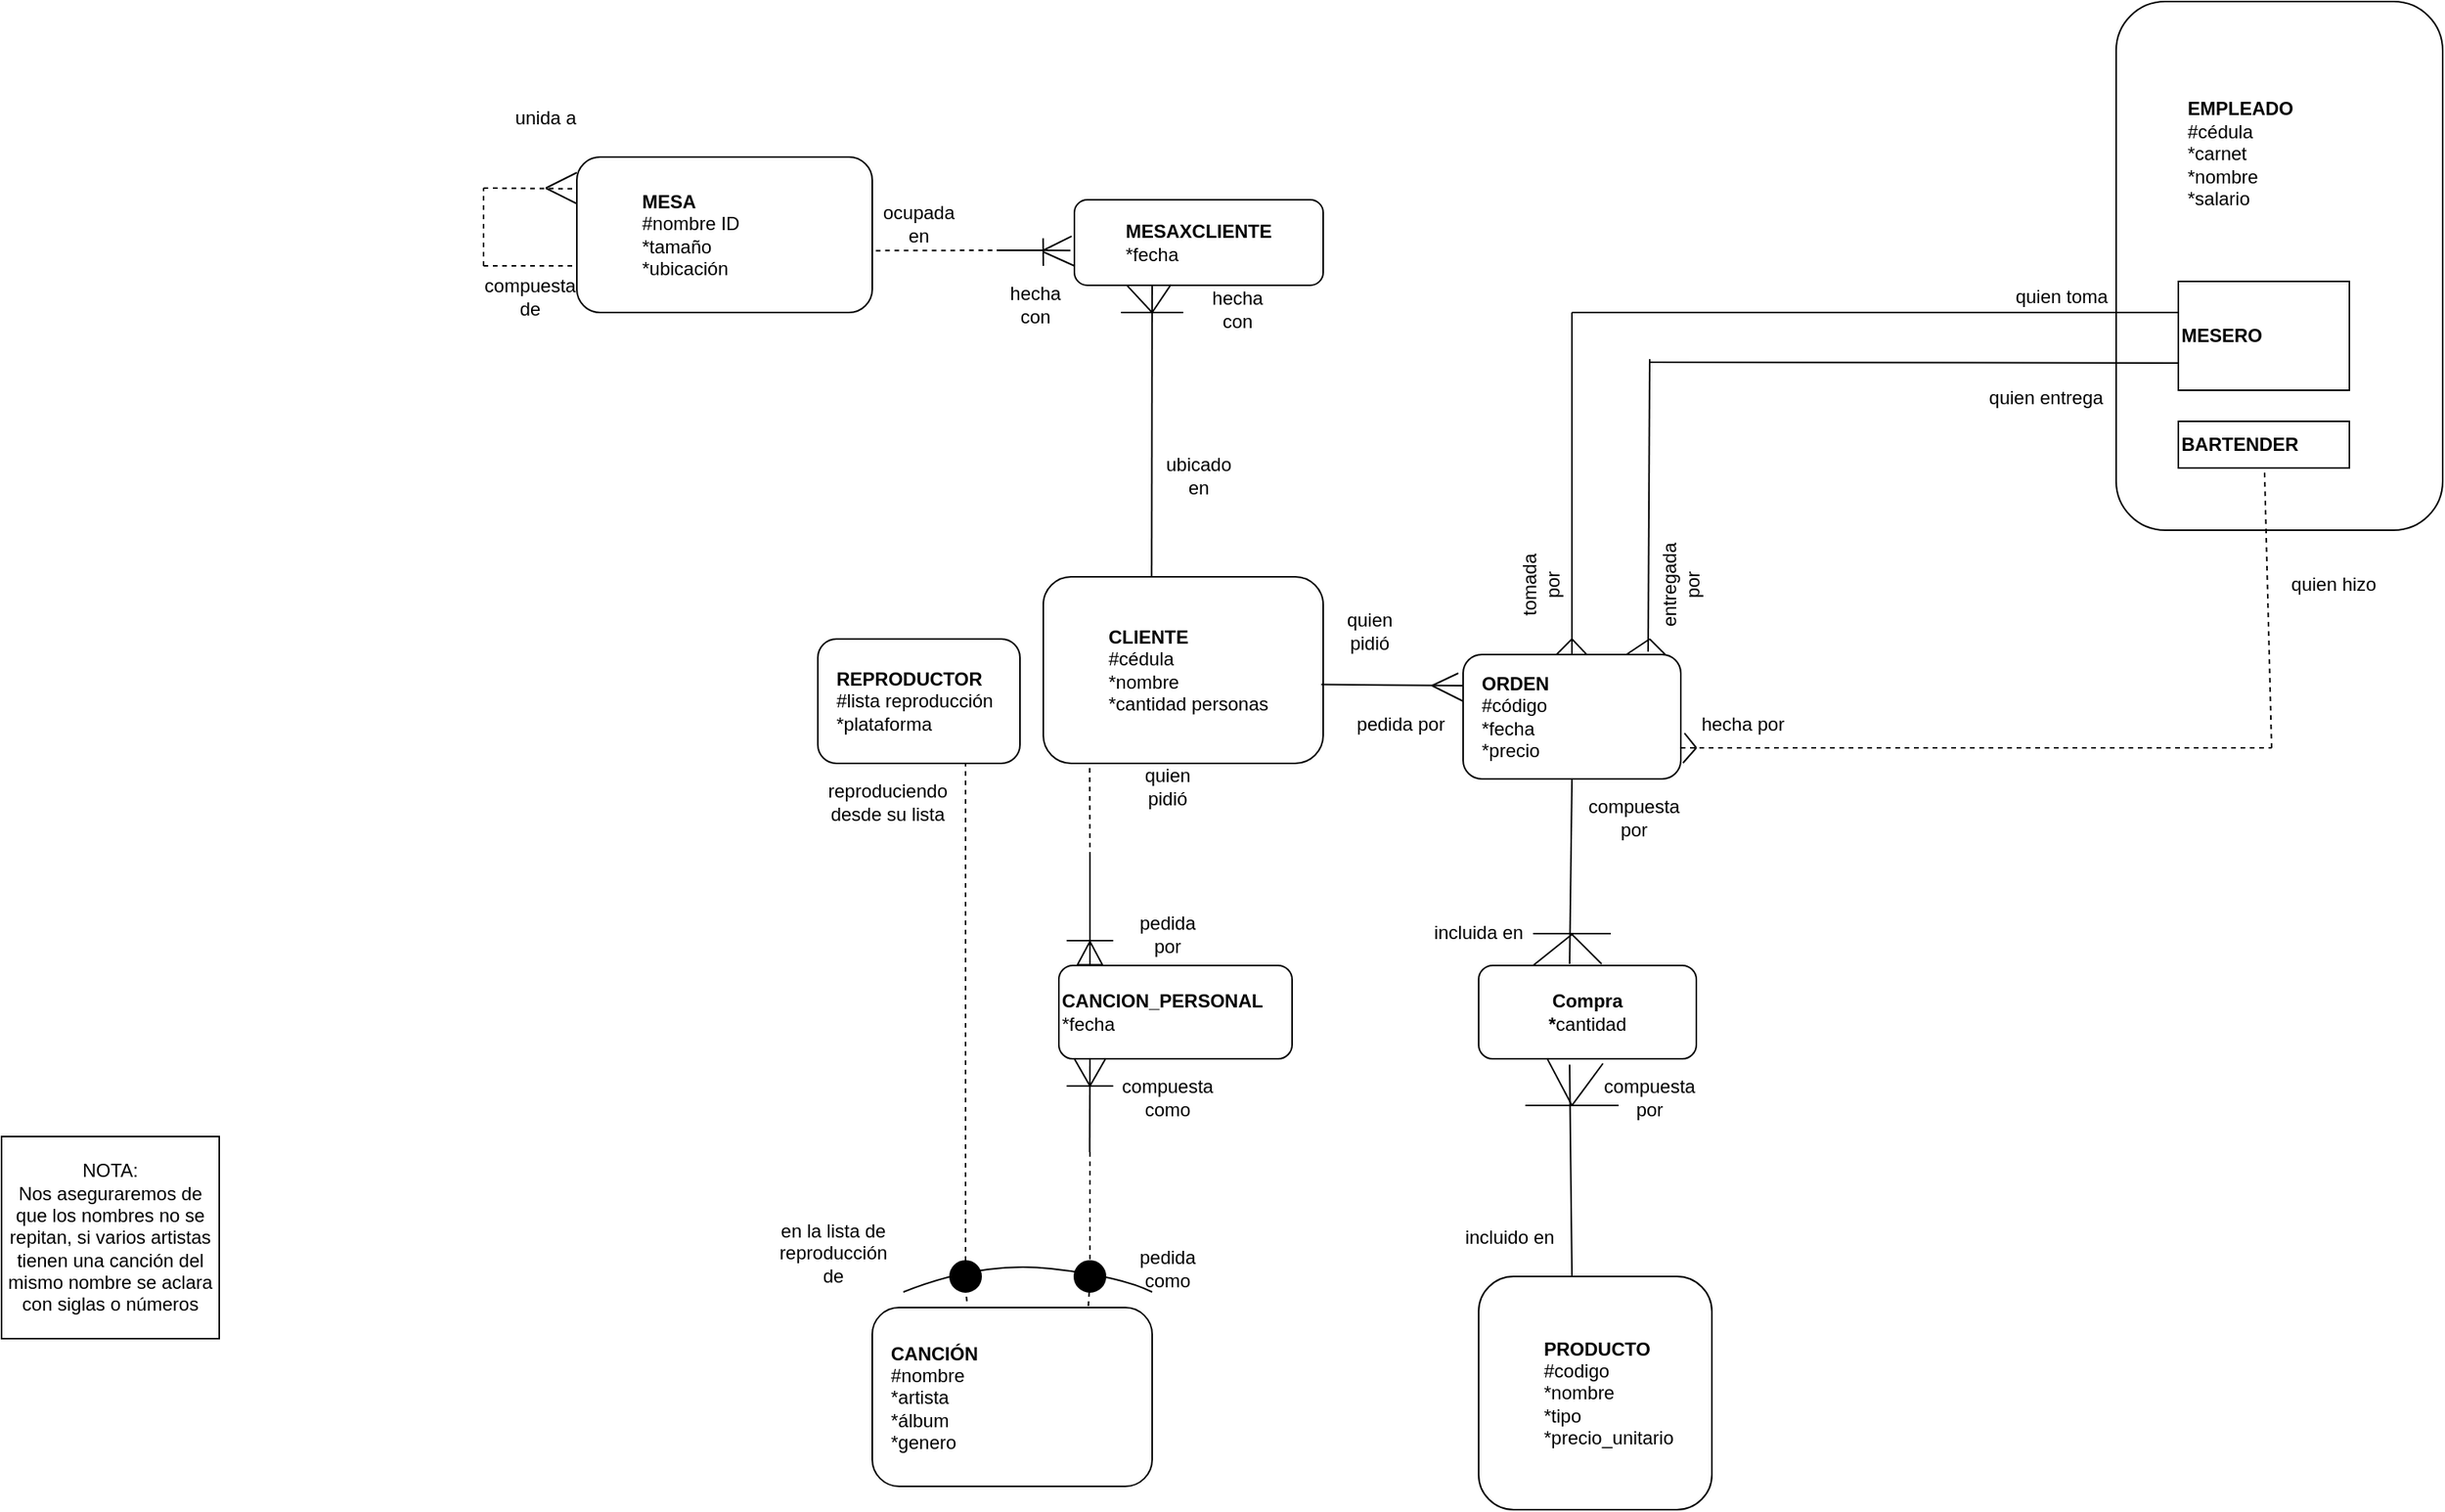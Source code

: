 <mxfile version="16.4.5" type="github">
  <diagram id="t7iMz_v3nmqHoSBbqk-X" name="ModeloER">
    <mxGraphModel dx="1609" dy="517" grid="1" gridSize="10" guides="1" tooltips="1" connect="1" arrows="1" fold="1" page="1" pageScale="1" pageWidth="827" pageHeight="1169" math="0" shadow="0">
      <root>
        <mxCell id="0" />
        <mxCell id="1" parent="0" />
        <mxCell id="szS_IiKJX-dhthdG4j-6-1" value="&lt;blockquote style=&quot;margin: 0 0 0 40px ; border: none ; padding: 0px&quot;&gt;&lt;b&gt;MESA&lt;/b&gt;&lt;/blockquote&gt;&lt;blockquote style=&quot;margin: 0px 0px 0px 40px ; border: none ; padding: 0px&quot;&gt;#nombre ID&lt;/blockquote&gt;&lt;blockquote style=&quot;margin: 0px 0px 0px 40px ; border: none ; padding: 0px&quot;&gt;*tamaño&lt;/blockquote&gt;&lt;blockquote style=&quot;margin: 0px 0px 0px 40px ; border: none ; padding: 0px&quot;&gt;*ubicación&lt;/blockquote&gt;" style="rounded=1;whiteSpace=wrap;html=1;align=left;" parent="1" vertex="1">
          <mxGeometry x="-130" y="100" width="190" height="100" as="geometry" />
        </mxCell>
        <mxCell id="szS_IiKJX-dhthdG4j-6-2" value="&lt;blockquote style=&quot;margin: 0 0 0 40px ; border: none ; padding: 0px&quot;&gt;&lt;b&gt;CLIENTE&lt;br&gt;&lt;/b&gt;#cédula&lt;br&gt;*nombre&lt;br&gt;*cantidad personas&lt;/blockquote&gt;" style="rounded=1;whiteSpace=wrap;html=1;align=left;" parent="1" vertex="1">
          <mxGeometry x="170" y="370" width="180" height="120" as="geometry" />
        </mxCell>
        <mxCell id="szS_IiKJX-dhthdG4j-6-14" value="" style="group;allowArrows=0;" parent="1" vertex="1" connectable="0">
          <mxGeometry x="860" width="210" height="430" as="geometry" />
        </mxCell>
        <mxCell id="szS_IiKJX-dhthdG4j-6-9" value="" style="rounded=1;whiteSpace=wrap;html=1;" parent="szS_IiKJX-dhthdG4j-6-14" vertex="1">
          <mxGeometry width="210" height="340" as="geometry" />
        </mxCell>
        <mxCell id="szS_IiKJX-dhthdG4j-6-8" value="&lt;blockquote style=&quot;margin: 0px 0px 0px 40px ; border: none ; padding: 0px&quot;&gt;&lt;/blockquote&gt;&lt;b&gt;&lt;div style=&quot;text-align: left&quot;&gt;&lt;b&gt;EMPLEADO&lt;/b&gt;&lt;/div&gt;&lt;/b&gt;&lt;blockquote style=&quot;margin: 0px 0px 0px 40px ; border: none ; padding: 0px&quot;&gt;&lt;/blockquote&gt;&lt;span&gt;&lt;div style=&quot;text-align: left&quot;&gt;&lt;span&gt;#cédula&lt;/span&gt;&lt;/div&gt;&lt;/span&gt;&lt;blockquote style=&quot;margin: 0px 0px 0px 40px ; border: none ; padding: 0px&quot;&gt;&lt;/blockquote&gt;&lt;span&gt;&lt;div style=&quot;text-align: left&quot;&gt;&lt;span&gt;*carnet&lt;/span&gt;&lt;/div&gt;&lt;/span&gt;&lt;blockquote style=&quot;margin: 0px 0px 0px 40px ; border: none ; padding: 0px&quot;&gt;&lt;/blockquote&gt;&lt;span&gt;&lt;div style=&quot;text-align: left&quot;&gt;&lt;span&gt;*nombre&lt;/span&gt;&lt;/div&gt;&lt;/span&gt;&lt;div style=&quot;text-align: left&quot;&gt;&lt;span&gt;*salario&lt;/span&gt;&lt;/div&gt;&lt;blockquote style=&quot;text-align: left ; margin: 0px 0px 0px 40px ; border: none ; padding: 0px&quot;&gt;&lt;br&gt;&lt;/blockquote&gt;" style="text;html=1;strokeColor=none;fillColor=none;align=center;verticalAlign=middle;whiteSpace=wrap;rounded=0;" parent="szS_IiKJX-dhthdG4j-6-14" vertex="1">
          <mxGeometry x="40" y="60" width="80" height="90" as="geometry" />
        </mxCell>
        <mxCell id="szS_IiKJX-dhthdG4j-6-11" value="&lt;b&gt;MESERO&lt;/b&gt;" style="rounded=0;whiteSpace=wrap;html=1;align=left;" parent="szS_IiKJX-dhthdG4j-6-14" vertex="1">
          <mxGeometry x="40" y="180" width="110" height="70" as="geometry" />
        </mxCell>
        <mxCell id="szS_IiKJX-dhthdG4j-6-13" value="&lt;b&gt;BARTENDER&lt;/b&gt;" style="rounded=0;whiteSpace=wrap;html=1;align=left;" parent="szS_IiKJX-dhthdG4j-6-14" vertex="1">
          <mxGeometry x="40" y="270" width="110" height="30" as="geometry" />
        </mxCell>
        <mxCell id="E4MxPmM2y-Qh73wYfzmi-9" value="quien hizo" style="text;html=1;strokeColor=none;fillColor=none;align=center;verticalAlign=middle;whiteSpace=wrap;rounded=0;rotation=0;" parent="szS_IiKJX-dhthdG4j-6-14" vertex="1">
          <mxGeometry x="110" y="360" width="60" height="30" as="geometry" />
        </mxCell>
        <mxCell id="szS_IiKJX-dhthdG4j-6-22" value="" style="group" parent="1" vertex="1" connectable="0">
          <mxGeometry x="25" y="410" width="130" height="80" as="geometry" />
        </mxCell>
        <mxCell id="szS_IiKJX-dhthdG4j-6-21" value="" style="rounded=1;whiteSpace=wrap;html=1;" parent="szS_IiKJX-dhthdG4j-6-22" vertex="1">
          <mxGeometry width="130" height="80" as="geometry" />
        </mxCell>
        <mxCell id="szS_IiKJX-dhthdG4j-6-20" value="&lt;b&gt;REPRODUCTOR&lt;/b&gt;&lt;br&gt;#lista reproducción&lt;br&gt;*plataforma" style="text;html=1;strokeColor=none;fillColor=none;align=left;verticalAlign=middle;whiteSpace=wrap;rounded=0;" parent="szS_IiKJX-dhthdG4j-6-22" vertex="1">
          <mxGeometry x="10" y="5" width="110" height="70" as="geometry" />
        </mxCell>
        <mxCell id="szS_IiKJX-dhthdG4j-6-25" value="" style="group" parent="1" vertex="1" connectable="0">
          <mxGeometry x="440" y="420" width="140" height="80" as="geometry" />
        </mxCell>
        <mxCell id="szS_IiKJX-dhthdG4j-6-24" value="" style="rounded=1;whiteSpace=wrap;html=1;" parent="szS_IiKJX-dhthdG4j-6-25" vertex="1">
          <mxGeometry width="140" height="80" as="geometry" />
        </mxCell>
        <mxCell id="szS_IiKJX-dhthdG4j-6-23" value="&lt;div&gt;&lt;b&gt;ORDEN&lt;/b&gt;&lt;/div&gt;&lt;div&gt;#código&lt;/div&gt;&lt;div&gt;*fecha&lt;/div&gt;&lt;div&gt;*precio&lt;/div&gt;" style="text;html=1;strokeColor=none;fillColor=none;align=left;verticalAlign=middle;whiteSpace=wrap;rounded=0;" parent="szS_IiKJX-dhthdG4j-6-25" vertex="1">
          <mxGeometry x="10" y="5" width="120" height="70" as="geometry" />
        </mxCell>
        <mxCell id="szS_IiKJX-dhthdG4j-6-31" value="" style="group" parent="1" vertex="1" connectable="0">
          <mxGeometry x="60" y="840" width="180" height="115" as="geometry" />
        </mxCell>
        <mxCell id="szS_IiKJX-dhthdG4j-6-30" value="" style="rounded=1;whiteSpace=wrap;html=1;" parent="szS_IiKJX-dhthdG4j-6-31" vertex="1">
          <mxGeometry width="180" height="115" as="geometry" />
        </mxCell>
        <mxCell id="szS_IiKJX-dhthdG4j-6-29" value="&lt;b&gt;CANCIÓN&lt;/b&gt;&lt;br&gt;#nombre&lt;br&gt;*artista&lt;br&gt;*álbum&lt;br&gt;*genero" style="text;html=1;strokeColor=none;fillColor=none;align=left;verticalAlign=middle;whiteSpace=wrap;rounded=0;" parent="szS_IiKJX-dhthdG4j-6-31" vertex="1">
          <mxGeometry x="10" y="12.5" width="160" height="90" as="geometry" />
        </mxCell>
        <mxCell id="szS_IiKJX-dhthdG4j-6-37" value="" style="endArrow=none;dashed=1;html=1;rounded=0;exitX=1.012;exitY=0.602;exitDx=0;exitDy=0;exitPerimeter=0;" parent="1" source="szS_IiKJX-dhthdG4j-6-1" edge="1">
          <mxGeometry width="50" height="50" relative="1" as="geometry">
            <mxPoint x="100" y="150" as="sourcePoint" />
            <mxPoint x="140" y="160" as="targetPoint" />
          </mxGeometry>
        </mxCell>
        <mxCell id="szS_IiKJX-dhthdG4j-6-39" value="" style="endArrow=none;html=1;rounded=0;entryX=0.387;entryY=0;entryDx=0;entryDy=0;entryPerimeter=0;" parent="1" target="szS_IiKJX-dhthdG4j-6-2" edge="1">
          <mxGeometry width="50" height="50" relative="1" as="geometry">
            <mxPoint x="240" y="180" as="sourcePoint" />
            <mxPoint x="239.6" y="245" as="targetPoint" />
          </mxGeometry>
        </mxCell>
        <mxCell id="szS_IiKJX-dhthdG4j-6-40" value="" style="endArrow=none;dashed=1;html=1;rounded=0;entryX=0.772;entryY=0;entryDx=0;entryDy=0;entryPerimeter=0;startArrow=none;" parent="1" source="stF59OzjU4HoUzXqxAx8-54" target="szS_IiKJX-dhthdG4j-6-30" edge="1">
          <mxGeometry width="50" height="50" relative="1" as="geometry">
            <mxPoint x="199" y="750" as="sourcePoint" />
            <mxPoint x="199" y="640" as="targetPoint" />
          </mxGeometry>
        </mxCell>
        <mxCell id="szS_IiKJX-dhthdG4j-6-50" value="" style="endArrow=none;html=1;rounded=0;" parent="1" edge="1">
          <mxGeometry width="50" height="50" relative="1" as="geometry">
            <mxPoint x="510" y="200" as="sourcePoint" />
            <mxPoint x="900" y="200" as="targetPoint" />
          </mxGeometry>
        </mxCell>
        <mxCell id="szS_IiKJX-dhthdG4j-6-68" value="" style="shape=image;html=1;verticalAlign=top;verticalLabelPosition=bottom;labelBackgroundColor=#ffffff;imageAspect=0;aspect=fixed;image=https://cdn4.iconfinder.com/data/icons/essential-app-2/16/record-round-circle-dot-128.png;connectable=0;allowArrows=0;" parent="1" vertex="1">
          <mxGeometry x="130" y="550" as="geometry" />
        </mxCell>
        <mxCell id="szS_IiKJX-dhthdG4j-6-79" value="" style="endArrow=none;html=1;curved=1;" parent="1" edge="1">
          <mxGeometry width="50" height="50" relative="1" as="geometry">
            <mxPoint x="510" y="420" as="sourcePoint" />
            <mxPoint x="510" y="200" as="targetPoint" />
          </mxGeometry>
        </mxCell>
        <mxCell id="szS_IiKJX-dhthdG4j-6-80" value="" style="endArrow=none;html=1;curved=1;entryX=0;entryY=0.75;entryDx=0;entryDy=0;" parent="1" target="szS_IiKJX-dhthdG4j-6-11" edge="1">
          <mxGeometry width="50" height="50" relative="1" as="geometry">
            <mxPoint x="560" y="232" as="sourcePoint" />
            <mxPoint x="590" y="390" as="targetPoint" />
          </mxGeometry>
        </mxCell>
        <mxCell id="szS_IiKJX-dhthdG4j-6-81" value="" style="endArrow=none;html=1;curved=1;exitX=0.85;exitY=-0.023;exitDx=0;exitDy=0;exitPerimeter=0;" parent="1" source="szS_IiKJX-dhthdG4j-6-24" edge="1">
          <mxGeometry width="50" height="50" relative="1" as="geometry">
            <mxPoint x="560" y="410" as="sourcePoint" />
            <mxPoint x="560" y="230" as="targetPoint" />
          </mxGeometry>
        </mxCell>
        <mxCell id="szS_IiKJX-dhthdG4j-6-88" value="en la lista de reproducción de" style="text;html=1;strokeColor=none;fillColor=none;align=center;verticalAlign=middle;whiteSpace=wrap;rounded=0;" parent="1" vertex="1">
          <mxGeometry y="780" width="70" height="50" as="geometry" />
        </mxCell>
        <mxCell id="szS_IiKJX-dhthdG4j-6-90" value="pedida como" style="text;html=1;strokeColor=none;fillColor=none;align=center;verticalAlign=middle;whiteSpace=wrap;rounded=0;" parent="1" vertex="1">
          <mxGeometry x="220" y="800" width="60" height="30" as="geometry" />
        </mxCell>
        <mxCell id="szS_IiKJX-dhthdG4j-6-91" value="reproduciendo desde su lista" style="text;html=1;strokeColor=none;fillColor=none;align=center;verticalAlign=middle;whiteSpace=wrap;rounded=0;" parent="1" vertex="1">
          <mxGeometry x="40" y="500" width="60" height="30" as="geometry" />
        </mxCell>
        <mxCell id="szS_IiKJX-dhthdG4j-6-93" value="quien pidió" style="text;html=1;strokeColor=none;fillColor=none;align=center;verticalAlign=middle;whiteSpace=wrap;rounded=0;" parent="1" vertex="1">
          <mxGeometry x="220" y="490" width="60" height="30" as="geometry" />
        </mxCell>
        <mxCell id="szS_IiKJX-dhthdG4j-6-95" value="quien pidió" style="text;html=1;strokeColor=none;fillColor=none;align=center;verticalAlign=middle;whiteSpace=wrap;rounded=0;rotation=0;" parent="1" vertex="1">
          <mxGeometry x="350" y="390" width="60" height="30" as="geometry" />
        </mxCell>
        <mxCell id="szS_IiKJX-dhthdG4j-6-97" value="pedida por" style="text;html=1;strokeColor=none;fillColor=none;align=center;verticalAlign=middle;whiteSpace=wrap;rounded=0;rotation=0;" parent="1" vertex="1">
          <mxGeometry x="370" y="450" width="60" height="30" as="geometry" />
        </mxCell>
        <mxCell id="szS_IiKJX-dhthdG4j-6-98" value="tomada por" style="text;html=1;strokeColor=none;fillColor=none;align=center;verticalAlign=middle;whiteSpace=wrap;rounded=0;rotation=-90;" parent="1" vertex="1">
          <mxGeometry x="460" y="360" width="60" height="30" as="geometry" />
        </mxCell>
        <mxCell id="szS_IiKJX-dhthdG4j-6-102" value="quien toma" style="text;html=1;strokeColor=none;fillColor=none;align=center;verticalAlign=middle;whiteSpace=wrap;rounded=0;" parent="1" vertex="1">
          <mxGeometry x="760" y="180" width="130" height="20" as="geometry" />
        </mxCell>
        <mxCell id="szS_IiKJX-dhthdG4j-6-103" value="quien entrega" style="text;html=1;strokeColor=none;fillColor=none;align=center;verticalAlign=middle;whiteSpace=wrap;rounded=0;" parent="1" vertex="1">
          <mxGeometry x="770" y="240" width="90" height="30" as="geometry" />
        </mxCell>
        <mxCell id="szS_IiKJX-dhthdG4j-6-104" value="entregada por" style="text;html=1;strokeColor=none;fillColor=none;align=center;verticalAlign=middle;whiteSpace=wrap;rounded=0;rotation=-90;" parent="1" vertex="1">
          <mxGeometry x="550" y="360" width="60" height="30" as="geometry" />
        </mxCell>
        <mxCell id="szS_IiKJX-dhthdG4j-6-105" value="" style="endArrow=none;html=1;entryX=0.57;entryY=0.004;entryDx=0;entryDy=0;entryPerimeter=0;" parent="1" target="szS_IiKJX-dhthdG4j-6-24" edge="1">
          <mxGeometry width="50" height="50" relative="1" as="geometry">
            <mxPoint x="510" y="410" as="sourcePoint" />
            <mxPoint x="630" y="360" as="targetPoint" />
          </mxGeometry>
        </mxCell>
        <mxCell id="szS_IiKJX-dhthdG4j-6-106" value="" style="endArrow=none;html=1;entryX=0.429;entryY=0;entryDx=0;entryDy=0;entryPerimeter=0;" parent="1" target="szS_IiKJX-dhthdG4j-6-24" edge="1">
          <mxGeometry width="50" height="50" relative="1" as="geometry">
            <mxPoint x="510" y="410" as="sourcePoint" />
            <mxPoint x="630" y="360" as="targetPoint" />
          </mxGeometry>
        </mxCell>
        <mxCell id="szS_IiKJX-dhthdG4j-6-110" value="" style="endArrow=none;html=1;exitX=0.75;exitY=0;exitDx=0;exitDy=0;" parent="1" source="szS_IiKJX-dhthdG4j-6-24" edge="1">
          <mxGeometry width="50" height="50" relative="1" as="geometry">
            <mxPoint x="580" y="400" as="sourcePoint" />
            <mxPoint x="560" y="410" as="targetPoint" />
          </mxGeometry>
        </mxCell>
        <mxCell id="szS_IiKJX-dhthdG4j-6-111" value="" style="endArrow=none;html=1;" parent="1" edge="1">
          <mxGeometry width="50" height="50" relative="1" as="geometry">
            <mxPoint x="560" y="410" as="sourcePoint" />
            <mxPoint x="570" y="420" as="targetPoint" />
          </mxGeometry>
        </mxCell>
        <mxCell id="szS_IiKJX-dhthdG4j-6-119" value="ocupada en" style="text;html=1;strokeColor=none;fillColor=none;align=center;verticalAlign=middle;whiteSpace=wrap;rounded=0;" parent="1" vertex="1">
          <mxGeometry x="60" y="127.5" width="60" height="30" as="geometry" />
        </mxCell>
        <mxCell id="szS_IiKJX-dhthdG4j-6-120" value="ubicado en" style="text;html=1;strokeColor=none;fillColor=none;align=center;verticalAlign=middle;whiteSpace=wrap;rounded=0;connectable=0;" parent="1" vertex="1">
          <mxGeometry x="240" y="290" width="60" height="30" as="geometry" />
        </mxCell>
        <mxCell id="szS_IiKJX-dhthdG4j-6-143" value="" style="endArrow=none;html=1;dashed=1;entryX=-0.006;entryY=0.204;entryDx=0;entryDy=0;entryPerimeter=0;" parent="1" target="szS_IiKJX-dhthdG4j-6-1" edge="1">
          <mxGeometry width="50" height="50" relative="1" as="geometry">
            <mxPoint x="-190" y="120" as="sourcePoint" />
            <mxPoint x="-160" y="120" as="targetPoint" />
          </mxGeometry>
        </mxCell>
        <mxCell id="szS_IiKJX-dhthdG4j-6-146" value="" style="endArrow=none;dashed=1;html=1;" parent="1" edge="1">
          <mxGeometry width="50" height="50" relative="1" as="geometry">
            <mxPoint x="-190" y="170" as="sourcePoint" />
            <mxPoint x="-190" y="120" as="targetPoint" />
          </mxGeometry>
        </mxCell>
        <mxCell id="szS_IiKJX-dhthdG4j-6-147" value="" style="endArrow=none;dashed=1;html=1;" parent="1" edge="1">
          <mxGeometry width="50" height="50" relative="1" as="geometry">
            <mxPoint x="-190" y="170" as="sourcePoint" />
            <mxPoint x="-130" y="170" as="targetPoint" />
          </mxGeometry>
        </mxCell>
        <mxCell id="szS_IiKJX-dhthdG4j-6-150" value="compuesta de" style="text;html=1;strokeColor=none;fillColor=none;align=center;verticalAlign=middle;whiteSpace=wrap;rounded=0;" parent="1" vertex="1">
          <mxGeometry x="-190" y="175" width="60" height="30" as="geometry" />
        </mxCell>
        <mxCell id="szS_IiKJX-dhthdG4j-6-151" value="unida a" style="text;html=1;strokeColor=none;fillColor=none;align=center;verticalAlign=middle;whiteSpace=wrap;rounded=0;" parent="1" vertex="1">
          <mxGeometry x="-180" y="60" width="60" height="30" as="geometry" />
        </mxCell>
        <mxCell id="E4MxPmM2y-Qh73wYfzmi-6" value="hecha por" style="text;html=1;strokeColor=none;fillColor=none;align=center;verticalAlign=middle;whiteSpace=wrap;rounded=0;rotation=0;" parent="1" vertex="1">
          <mxGeometry x="590" y="450" width="60" height="30" as="geometry" />
        </mxCell>
        <mxCell id="E4MxPmM2y-Qh73wYfzmi-7" value="" style="endArrow=none;dashed=1;html=1;rounded=0;exitX=1;exitY=0.75;exitDx=0;exitDy=0;" parent="1" source="szS_IiKJX-dhthdG4j-6-24" edge="1">
          <mxGeometry width="50" height="50" relative="1" as="geometry">
            <mxPoint x="750" y="560" as="sourcePoint" />
            <mxPoint x="960" y="480" as="targetPoint" />
          </mxGeometry>
        </mxCell>
        <mxCell id="E4MxPmM2y-Qh73wYfzmi-8" value="" style="endArrow=none;dashed=1;html=1;rounded=0;" parent="1" target="szS_IiKJX-dhthdG4j-6-13" edge="1">
          <mxGeometry width="50" height="50" relative="1" as="geometry">
            <mxPoint x="960" y="480" as="sourcePoint" />
            <mxPoint x="800" y="510" as="targetPoint" />
          </mxGeometry>
        </mxCell>
        <mxCell id="E4MxPmM2y-Qh73wYfzmi-29" value="" style="endArrow=none;html=1;rounded=0;exitX=1.017;exitY=0.632;exitDx=0;exitDy=0;exitPerimeter=0;" parent="1" source="szS_IiKJX-dhthdG4j-6-24" edge="1">
          <mxGeometry width="50" height="50" relative="1" as="geometry">
            <mxPoint x="730" y="410" as="sourcePoint" />
            <mxPoint x="590" y="480" as="targetPoint" />
          </mxGeometry>
        </mxCell>
        <mxCell id="E4MxPmM2y-Qh73wYfzmi-30" value="" style="endArrow=none;html=1;rounded=0;exitX=1.01;exitY=0.872;exitDx=0;exitDy=0;exitPerimeter=0;" parent="1" source="szS_IiKJX-dhthdG4j-6-24" edge="1">
          <mxGeometry width="50" height="50" relative="1" as="geometry">
            <mxPoint x="730" y="410" as="sourcePoint" />
            <mxPoint x="590" y="480" as="targetPoint" />
          </mxGeometry>
        </mxCell>
        <mxCell id="gC7zmRtma9nNrmju2rJM-2" value="NOTA:&lt;br&gt;Nos aseguraremos de que los nombres no se repitan, si varios artistas tienen una canción del mismo nombre se aclara con siglas o números" style="rounded=0;whiteSpace=wrap;html=1;" parent="1" vertex="1">
          <mxGeometry x="-500" y="730" width="140" height="130" as="geometry" />
        </mxCell>
        <mxCell id="stF59OzjU4HoUzXqxAx8-1" value="&lt;b&gt;MESAXCLIENTE&lt;/b&gt;&lt;br&gt;&lt;div style=&quot;text-align: left&quot;&gt;&lt;span&gt;*fecha&lt;/span&gt;&lt;/div&gt;" style="rounded=1;whiteSpace=wrap;html=1;align=center;" parent="1" vertex="1">
          <mxGeometry x="190" y="127.5" width="160" height="55" as="geometry" />
        </mxCell>
        <mxCell id="stF59OzjU4HoUzXqxAx8-7" value="" style="endArrow=none;html=1;rounded=0;entryX=0.388;entryY=0.992;entryDx=0;entryDy=0;entryPerimeter=0;" parent="1" target="stF59OzjU4HoUzXqxAx8-1" edge="1">
          <mxGeometry width="50" height="50" relative="1" as="geometry">
            <mxPoint x="240" y="200" as="sourcePoint" />
            <mxPoint x="280" y="210" as="targetPoint" />
          </mxGeometry>
        </mxCell>
        <mxCell id="stF59OzjU4HoUzXqxAx8-8" value="" style="endArrow=none;html=1;rounded=0;exitX=0.212;exitY=1.003;exitDx=0;exitDy=0;exitPerimeter=0;" parent="1" source="stF59OzjU4HoUzXqxAx8-1" edge="1">
          <mxGeometry width="50" height="50" relative="1" as="geometry">
            <mxPoint x="230" y="260" as="sourcePoint" />
            <mxPoint x="240" y="200" as="targetPoint" />
          </mxGeometry>
        </mxCell>
        <mxCell id="stF59OzjU4HoUzXqxAx8-15" value="hecha con" style="text;html=1;strokeColor=none;fillColor=none;align=center;verticalAlign=middle;whiteSpace=wrap;rounded=0;" parent="1" vertex="1">
          <mxGeometry x="140" y="180" width="50" height="30" as="geometry" />
        </mxCell>
        <mxCell id="stF59OzjU4HoUzXqxAx8-16" value="" style="endArrow=none;html=1;rounded=0;" parent="1" edge="1">
          <mxGeometry width="50" height="50" relative="1" as="geometry">
            <mxPoint x="220" y="200" as="sourcePoint" />
            <mxPoint x="260" y="200" as="targetPoint" />
          </mxGeometry>
        </mxCell>
        <mxCell id="stF59OzjU4HoUzXqxAx8-17" value="hecha con" style="text;html=1;strokeColor=none;fillColor=none;align=center;verticalAlign=middle;whiteSpace=wrap;rounded=0;" parent="1" vertex="1">
          <mxGeometry x="270" y="182.5" width="50" height="30" as="geometry" />
        </mxCell>
        <mxCell id="stF59OzjU4HoUzXqxAx8-18" value="" style="endArrow=none;html=1;rounded=0;entryX=-0.016;entryY=0.594;entryDx=0;entryDy=0;entryPerimeter=0;" parent="1" target="stF59OzjU4HoUzXqxAx8-1" edge="1">
          <mxGeometry width="50" height="50" relative="1" as="geometry">
            <mxPoint x="140" y="160" as="sourcePoint" />
            <mxPoint x="170" y="155" as="targetPoint" />
            <Array as="points">
              <mxPoint x="170" y="160" />
            </Array>
          </mxGeometry>
        </mxCell>
        <mxCell id="stF59OzjU4HoUzXqxAx8-19" value="" style="endArrow=none;html=1;rounded=0;" parent="1" edge="1">
          <mxGeometry width="50" height="50" relative="1" as="geometry">
            <mxPoint x="170" y="170" as="sourcePoint" />
            <mxPoint x="169.87" y="152.25" as="targetPoint" />
          </mxGeometry>
        </mxCell>
        <mxCell id="stF59OzjU4HoUzXqxAx8-20" value="" style="endArrow=none;html=1;rounded=0;entryX=-0.011;entryY=0.426;entryDx=0;entryDy=0;entryPerimeter=0;" parent="1" target="stF59OzjU4HoUzXqxAx8-1" edge="1">
          <mxGeometry width="50" height="50" relative="1" as="geometry">
            <mxPoint x="170" y="160" as="sourcePoint" />
            <mxPoint x="160" y="140" as="targetPoint" />
          </mxGeometry>
        </mxCell>
        <mxCell id="stF59OzjU4HoUzXqxAx8-21" value="" style="endArrow=none;html=1;rounded=0;entryX=0;entryY=0.773;entryDx=0;entryDy=0;entryPerimeter=0;" parent="1" target="stF59OzjU4HoUzXqxAx8-1" edge="1">
          <mxGeometry width="50" height="50" relative="1" as="geometry">
            <mxPoint x="170" y="161" as="sourcePoint" />
            <mxPoint x="198.24" y="160.93" as="targetPoint" />
          </mxGeometry>
        </mxCell>
        <mxCell id="stF59OzjU4HoUzXqxAx8-22" value="" style="endArrow=none;html=1;rounded=0;entryX=0;entryY=0.3;entryDx=0;entryDy=0;entryPerimeter=0;" parent="1" target="szS_IiKJX-dhthdG4j-6-1" edge="1">
          <mxGeometry width="50" height="50" relative="1" as="geometry">
            <mxPoint x="-150" y="120" as="sourcePoint" />
            <mxPoint x="-30" y="130" as="targetPoint" />
          </mxGeometry>
        </mxCell>
        <mxCell id="stF59OzjU4HoUzXqxAx8-23" value="" style="endArrow=none;html=1;rounded=0;entryX=0;entryY=0.1;entryDx=0;entryDy=0;entryPerimeter=0;" parent="1" target="szS_IiKJX-dhthdG4j-6-1" edge="1">
          <mxGeometry width="50" height="50" relative="1" as="geometry">
            <mxPoint x="-150" y="120" as="sourcePoint" />
            <mxPoint x="-30" y="130" as="targetPoint" />
          </mxGeometry>
        </mxCell>
        <mxCell id="stF59OzjU4HoUzXqxAx8-24" value="&lt;blockquote style=&quot;margin: 0 0 0 40px ; border: none ; padding: 0px&quot;&gt;&lt;b&gt;PRODUCTO&lt;/b&gt;&lt;/blockquote&gt;&lt;blockquote style=&quot;margin: 0 0 0 40px ; border: none ; padding: 0px&quot;&gt;#codigo&lt;/blockquote&gt;&lt;blockquote style=&quot;margin: 0 0 0 40px ; border: none ; padding: 0px&quot;&gt;*nombre&lt;/blockquote&gt;&lt;blockquote style=&quot;margin: 0 0 0 40px ; border: none ; padding: 0px&quot;&gt;*tipo&lt;/blockquote&gt;&lt;blockquote style=&quot;margin: 0 0 0 40px ; border: none ; padding: 0px&quot;&gt;*precio_unitario&lt;/blockquote&gt;" style="rounded=1;whiteSpace=wrap;html=1;align=left;" parent="1" vertex="1">
          <mxGeometry x="450" y="820" width="150" height="150" as="geometry" />
        </mxCell>
        <mxCell id="stF59OzjU4HoUzXqxAx8-26" value="" style="endArrow=none;html=1;rounded=0;entryX=0.418;entryY=1.063;entryDx=0;entryDy=0;entryPerimeter=0;" parent="1" target="stF59OzjU4HoUzXqxAx8-27" edge="1">
          <mxGeometry width="50" height="50" relative="1" as="geometry">
            <mxPoint x="510" y="820" as="sourcePoint" />
            <mxPoint x="510" y="690" as="targetPoint" />
            <Array as="points">
              <mxPoint x="509" y="730" />
            </Array>
          </mxGeometry>
        </mxCell>
        <mxCell id="stF59OzjU4HoUzXqxAx8-27" value="&lt;b&gt;Compra&lt;br&gt;&lt;div style=&quot;text-align: left&quot;&gt;&lt;b&gt;*&lt;/b&gt;&lt;span style=&quot;font-weight: normal&quot;&gt;cantidad&lt;/span&gt;&lt;/div&gt;&lt;/b&gt;" style="rounded=1;whiteSpace=wrap;html=1;align=center;" parent="1" vertex="1">
          <mxGeometry x="450" y="620" width="140" height="60" as="geometry" />
        </mxCell>
        <mxCell id="stF59OzjU4HoUzXqxAx8-29" value="" style="endArrow=none;html=1;rounded=0;entryX=0.571;entryY=1.05;entryDx=0;entryDy=0;entryPerimeter=0;" parent="1" target="stF59OzjU4HoUzXqxAx8-27" edge="1">
          <mxGeometry width="50" height="50" relative="1" as="geometry">
            <mxPoint x="510" y="710" as="sourcePoint" />
            <mxPoint x="620" y="640" as="targetPoint" />
          </mxGeometry>
        </mxCell>
        <mxCell id="stF59OzjU4HoUzXqxAx8-30" value="" style="endArrow=none;html=1;rounded=0;entryX=0.315;entryY=0.999;entryDx=0;entryDy=0;entryPerimeter=0;" parent="1" target="stF59OzjU4HoUzXqxAx8-27" edge="1">
          <mxGeometry width="50" height="50" relative="1" as="geometry">
            <mxPoint x="510" y="710" as="sourcePoint" />
            <mxPoint x="620" y="640" as="targetPoint" />
          </mxGeometry>
        </mxCell>
        <mxCell id="stF59OzjU4HoUzXqxAx8-31" value="" style="endArrow=none;html=1;rounded=0;exitX=0.25;exitY=0;exitDx=0;exitDy=0;" parent="1" source="stF59OzjU4HoUzXqxAx8-27" edge="1">
          <mxGeometry width="50" height="50" relative="1" as="geometry">
            <mxPoint x="570" y="690" as="sourcePoint" />
            <mxPoint x="510" y="600" as="targetPoint" />
          </mxGeometry>
        </mxCell>
        <mxCell id="stF59OzjU4HoUzXqxAx8-32" value="" style="endArrow=none;html=1;rounded=0;entryX=0.565;entryY=-0.017;entryDx=0;entryDy=0;entryPerimeter=0;" parent="1" target="stF59OzjU4HoUzXqxAx8-27" edge="1">
          <mxGeometry width="50" height="50" relative="1" as="geometry">
            <mxPoint x="510" y="600" as="sourcePoint" />
            <mxPoint x="620" y="640" as="targetPoint" />
          </mxGeometry>
        </mxCell>
        <mxCell id="stF59OzjU4HoUzXqxAx8-33" value="" style="endArrow=none;html=1;rounded=0;exitX=0.418;exitY=-0.017;exitDx=0;exitDy=0;exitPerimeter=0;" parent="1" source="stF59OzjU4HoUzXqxAx8-27" edge="1">
          <mxGeometry width="50" height="50" relative="1" as="geometry">
            <mxPoint x="510" y="610" as="sourcePoint" />
            <mxPoint x="510" y="500" as="targetPoint" />
          </mxGeometry>
        </mxCell>
        <mxCell id="stF59OzjU4HoUzXqxAx8-35" value="compuesta por" style="text;html=1;strokeColor=none;fillColor=none;align=center;verticalAlign=middle;whiteSpace=wrap;rounded=0;" parent="1" vertex="1">
          <mxGeometry x="520" y="510" width="60" height="30" as="geometry" />
        </mxCell>
        <mxCell id="stF59OzjU4HoUzXqxAx8-36" value="incluida en" style="text;html=1;strokeColor=none;fillColor=none;align=center;verticalAlign=middle;whiteSpace=wrap;rounded=0;" parent="1" vertex="1">
          <mxGeometry x="420" y="584" width="60" height="30" as="geometry" />
        </mxCell>
        <mxCell id="stF59OzjU4HoUzXqxAx8-37" value="compuesta por" style="text;html=1;strokeColor=none;fillColor=none;align=center;verticalAlign=middle;whiteSpace=wrap;rounded=0;" parent="1" vertex="1">
          <mxGeometry x="530" y="690" width="60" height="30" as="geometry" />
        </mxCell>
        <mxCell id="stF59OzjU4HoUzXqxAx8-38" value="incluido en" style="text;html=1;strokeColor=none;fillColor=none;align=center;verticalAlign=middle;whiteSpace=wrap;rounded=0;" parent="1" vertex="1">
          <mxGeometry x="440" y="780" width="60" height="30" as="geometry" />
        </mxCell>
        <mxCell id="stF59OzjU4HoUzXqxAx8-39" value="" style="endArrow=none;html=1;rounded=0;exitX=0.993;exitY=0.577;exitDx=0;exitDy=0;exitPerimeter=0;entryX=0;entryY=0.25;entryDx=0;entryDy=0;" parent="1" source="szS_IiKJX-dhthdG4j-6-2" target="szS_IiKJX-dhthdG4j-6-24" edge="1">
          <mxGeometry width="50" height="50" relative="1" as="geometry">
            <mxPoint x="360" y="470" as="sourcePoint" />
            <mxPoint x="410" y="420" as="targetPoint" />
          </mxGeometry>
        </mxCell>
        <mxCell id="stF59OzjU4HoUzXqxAx8-40" value="" style="endArrow=none;html=1;rounded=0;entryX=-0.022;entryY=0.15;entryDx=0;entryDy=0;entryPerimeter=0;" parent="1" target="szS_IiKJX-dhthdG4j-6-24" edge="1">
          <mxGeometry width="50" height="50" relative="1" as="geometry">
            <mxPoint x="420" y="440" as="sourcePoint" />
            <mxPoint x="470" y="430" as="targetPoint" />
          </mxGeometry>
        </mxCell>
        <mxCell id="stF59OzjU4HoUzXqxAx8-41" value="" style="endArrow=none;html=1;rounded=0;entryX=0;entryY=0.375;entryDx=0;entryDy=0;entryPerimeter=0;" parent="1" target="szS_IiKJX-dhthdG4j-6-24" edge="1">
          <mxGeometry width="50" height="50" relative="1" as="geometry">
            <mxPoint x="420" y="440" as="sourcePoint" />
            <mxPoint x="440" y="440" as="targetPoint" />
          </mxGeometry>
        </mxCell>
        <mxCell id="stF59OzjU4HoUzXqxAx8-45" value="" style="endArrow=none;dashed=1;html=1;rounded=0;exitX=0.5;exitY=0;exitDx=0;exitDy=0;startArrow=none;" parent="1" source="stF59OzjU4HoUzXqxAx8-52" edge="1">
          <mxGeometry width="50" height="50" relative="1" as="geometry">
            <mxPoint x="150" y="620" as="sourcePoint" />
            <mxPoint x="120" y="490" as="targetPoint" />
          </mxGeometry>
        </mxCell>
        <mxCell id="stF59OzjU4HoUzXqxAx8-48" value="" style="curved=1;endArrow=none;html=1;rounded=0;endFill=0;" parent="1" edge="1">
          <mxGeometry width="50" height="50" relative="1" as="geometry">
            <mxPoint x="80" y="830" as="sourcePoint" />
            <mxPoint x="240" y="830" as="targetPoint" />
            <Array as="points">
              <mxPoint x="130" y="810" />
              <mxPoint x="220" y="820" />
            </Array>
          </mxGeometry>
        </mxCell>
        <mxCell id="stF59OzjU4HoUzXqxAx8-52" value="" style="ellipse;whiteSpace=wrap;html=1;aspect=fixed;fillColor=#000000;" parent="1" vertex="1">
          <mxGeometry x="110" y="810" width="20" height="20" as="geometry" />
        </mxCell>
        <mxCell id="stF59OzjU4HoUzXqxAx8-53" value="" style="endArrow=none;dashed=1;html=1;rounded=0;exitX=0.338;exitY=-0.035;exitDx=0;exitDy=0;exitPerimeter=0;" parent="1" source="szS_IiKJX-dhthdG4j-6-30" target="stF59OzjU4HoUzXqxAx8-52" edge="1">
          <mxGeometry width="50" height="50" relative="1" as="geometry">
            <mxPoint x="120.84" y="835.975" as="sourcePoint" />
            <mxPoint x="120" y="490" as="targetPoint" />
          </mxGeometry>
        </mxCell>
        <mxCell id="stF59OzjU4HoUzXqxAx8-54" value="" style="ellipse;whiteSpace=wrap;html=1;aspect=fixed;fillColor=#000000;" parent="1" vertex="1">
          <mxGeometry x="190" y="810" width="20" height="20" as="geometry" />
        </mxCell>
        <mxCell id="stF59OzjU4HoUzXqxAx8-55" value="" style="endArrow=none;dashed=1;html=1;rounded=0;entryX=0.5;entryY=0;entryDx=0;entryDy=0;" parent="1" target="stF59OzjU4HoUzXqxAx8-54" edge="1">
          <mxGeometry width="50" height="50" relative="1" as="geometry">
            <mxPoint x="200" y="740" as="sourcePoint" />
            <mxPoint x="198.96" y="840" as="targetPoint" />
          </mxGeometry>
        </mxCell>
        <mxCell id="stF59OzjU4HoUzXqxAx8-56" value="&lt;b&gt;CANCION_PERSONAL&lt;/b&gt;&lt;br&gt;*fecha" style="rounded=1;whiteSpace=wrap;html=1;fillColor=#FFFFFF;align=left;" parent="1" vertex="1">
          <mxGeometry x="180" y="620" width="150" height="60" as="geometry" />
        </mxCell>
        <mxCell id="stF59OzjU4HoUzXqxAx8-57" value="" style="endArrow=none;html=1;rounded=0;exitX=0;exitY=0.5;exitDx=0;exitDy=0;" parent="1" source="stF59OzjU4HoUzXqxAx8-66" edge="1">
          <mxGeometry width="50" height="50" relative="1" as="geometry">
            <mxPoint x="200" y="700" as="sourcePoint" />
            <mxPoint x="199.8" y="740" as="targetPoint" />
          </mxGeometry>
        </mxCell>
        <mxCell id="stF59OzjU4HoUzXqxAx8-60" value="" style="endArrow=none;html=1;rounded=0;exitX=0;exitY=0.5;exitDx=0;exitDy=0;" parent="1" source="stF59OzjU4HoUzXqxAx8-63" edge="1">
          <mxGeometry width="50" height="50" relative="1" as="geometry">
            <mxPoint x="200" y="600" as="sourcePoint" />
            <mxPoint x="200" y="550" as="targetPoint" />
          </mxGeometry>
        </mxCell>
        <mxCell id="stF59OzjU4HoUzXqxAx8-61" value="" style="endArrow=none;dashed=1;html=1;rounded=0;" parent="1" edge="1">
          <mxGeometry width="50" height="50" relative="1" as="geometry">
            <mxPoint x="200" y="550" as="sourcePoint" />
            <mxPoint x="199.8" y="490" as="targetPoint" />
          </mxGeometry>
        </mxCell>
        <mxCell id="stF59OzjU4HoUzXqxAx8-63" value="" style="triangle;whiteSpace=wrap;html=1;fillColor=#FFFFFF;rotation=-90;fillOpacity=0;" parent="1" vertex="1">
          <mxGeometry x="192.5" y="604" width="15" height="16" as="geometry" />
        </mxCell>
        <mxCell id="stF59OzjU4HoUzXqxAx8-66" value="" style="triangle;whiteSpace=wrap;html=1;fillColor=#FFFFFF;rotation=90;fillOpacity=0;" parent="1" vertex="1">
          <mxGeometry x="191.25" y="678.75" width="17.5" height="20" as="geometry" />
        </mxCell>
        <mxCell id="stF59OzjU4HoUzXqxAx8-67" value="pedida&lt;br&gt;por" style="text;html=1;strokeColor=none;fillColor=none;align=center;verticalAlign=middle;whiteSpace=wrap;rounded=0;" parent="1" vertex="1">
          <mxGeometry x="220" y="585" width="60" height="30" as="geometry" />
        </mxCell>
        <mxCell id="stF59OzjU4HoUzXqxAx8-68" value="" style="endArrow=none;html=1;rounded=0;" parent="1" edge="1">
          <mxGeometry width="50" height="50" relative="1" as="geometry">
            <mxPoint x="480" y="710" as="sourcePoint" />
            <mxPoint x="540" y="710" as="targetPoint" />
          </mxGeometry>
        </mxCell>
        <mxCell id="stF59OzjU4HoUzXqxAx8-69" value="" style="endArrow=none;html=1;rounded=0;" parent="1" edge="1">
          <mxGeometry width="50" height="50" relative="1" as="geometry">
            <mxPoint x="485" y="599.5" as="sourcePoint" />
            <mxPoint x="535" y="599.5" as="targetPoint" />
          </mxGeometry>
        </mxCell>
        <mxCell id="stF59OzjU4HoUzXqxAx8-70" value="" style="endArrow=none;html=1;rounded=0;" parent="1" edge="1">
          <mxGeometry width="50" height="50" relative="1" as="geometry">
            <mxPoint x="185" y="604" as="sourcePoint" />
            <mxPoint x="215" y="604" as="targetPoint" />
          </mxGeometry>
        </mxCell>
        <mxCell id="stF59OzjU4HoUzXqxAx8-71" value="" style="endArrow=none;html=1;rounded=0;" parent="1" edge="1">
          <mxGeometry width="50" height="50" relative="1" as="geometry">
            <mxPoint x="185" y="697.5" as="sourcePoint" />
            <mxPoint x="215" y="697.5" as="targetPoint" />
          </mxGeometry>
        </mxCell>
        <mxCell id="-XEEmlF3LrYFmZvbx9w7-1" value="compuesta como&lt;br&gt;" style="text;html=1;strokeColor=none;fillColor=none;align=center;verticalAlign=middle;whiteSpace=wrap;rounded=0;" vertex="1" parent="1">
          <mxGeometry x="220" y="690" width="60" height="30" as="geometry" />
        </mxCell>
      </root>
    </mxGraphModel>
  </diagram>
</mxfile>

